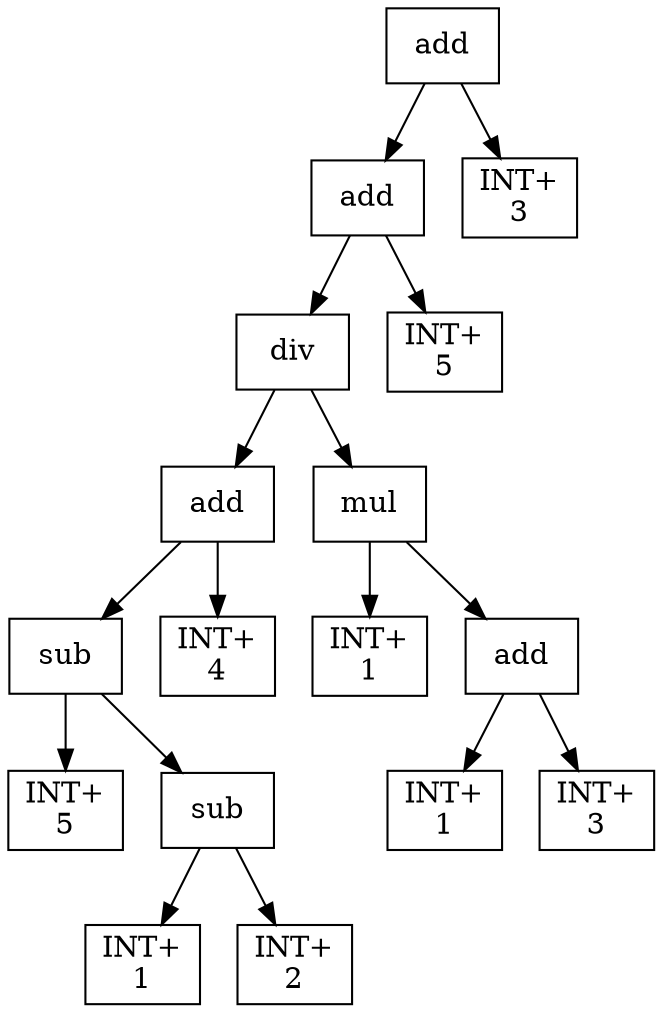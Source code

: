 digraph expr {
  node [shape=box];
  n1 [label="add"];
  n2 [label="add"];
  n3 [label="div"];
  n4 [label="add"];
  n5 [label="sub"];
  n6 [label="INT+\n5"];
  n7 [label="sub"];
  n8 [label="INT+\n1"];
  n9 [label="INT+\n2"];
  n7 -> n8;
  n7 -> n9;
  n5 -> n6;
  n5 -> n7;
  n10 [label="INT+\n4"];
  n4 -> n5;
  n4 -> n10;
  n11 [label="mul"];
  n12 [label="INT+\n1"];
  n13 [label="add"];
  n14 [label="INT+\n1"];
  n15 [label="INT+\n3"];
  n13 -> n14;
  n13 -> n15;
  n11 -> n12;
  n11 -> n13;
  n3 -> n4;
  n3 -> n11;
  n16 [label="INT+\n5"];
  n2 -> n3;
  n2 -> n16;
  n17 [label="INT+\n3"];
  n1 -> n2;
  n1 -> n17;
}